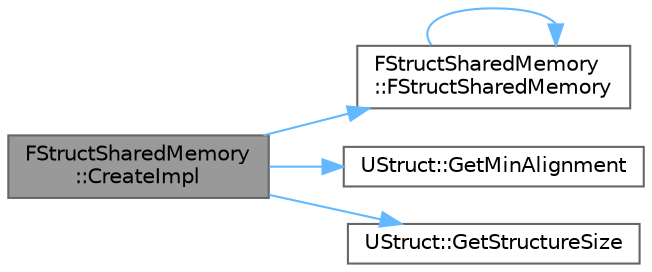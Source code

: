 digraph "FStructSharedMemory::CreateImpl"
{
 // INTERACTIVE_SVG=YES
 // LATEX_PDF_SIZE
  bgcolor="transparent";
  edge [fontname=Helvetica,fontsize=10,labelfontname=Helvetica,labelfontsize=10];
  node [fontname=Helvetica,fontsize=10,shape=box,height=0.2,width=0.4];
  rankdir="LR";
  Node1 [id="Node000001",label="FStructSharedMemory\l::CreateImpl",height=0.2,width=0.4,color="gray40", fillcolor="grey60", style="filled", fontcolor="black",tooltip=" "];
  Node1 -> Node2 [id="edge1_Node000001_Node000002",color="steelblue1",style="solid",tooltip=" "];
  Node2 [id="Node000002",label="FStructSharedMemory\l::FStructSharedMemory",height=0.2,width=0.4,color="grey40", fillcolor="white", style="filled",URL="$de/d95/structFStructSharedMemory.html#a346ff0beecc3d2e955f99f89399b0407",tooltip=" "];
  Node2 -> Node2 [id="edge2_Node000002_Node000002",color="steelblue1",style="solid",tooltip=" "];
  Node1 -> Node3 [id="edge3_Node000001_Node000003",color="steelblue1",style="solid",tooltip=" "];
  Node3 [id="Node000003",label="UStruct::GetMinAlignment",height=0.2,width=0.4,color="grey40", fillcolor="white", style="filled",URL="$dc/d19/classUStruct.html#af23b412c98eadfab05e05a87b9586383",tooltip="Alignment of structure in memory, structure will be at least this large."];
  Node1 -> Node4 [id="edge4_Node000001_Node000004",color="steelblue1",style="solid",tooltip=" "];
  Node4 [id="Node000004",label="UStruct::GetStructureSize",height=0.2,width=0.4,color="grey40", fillcolor="white", style="filled",URL="$dc/d19/classUStruct.html#adedbc30f28b66172beb8a3f02348ff68",tooltip="Returns actual allocated size of structure in memory."];
}
